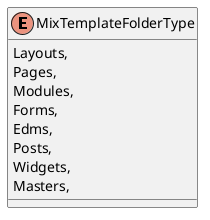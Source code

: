 @startuml
enum MixTemplateFolderType {
    Layouts,
    Pages,
    Modules,
    Forms,
    Edms,
    Posts,
    Widgets,
    Masters,
}
@enduml
